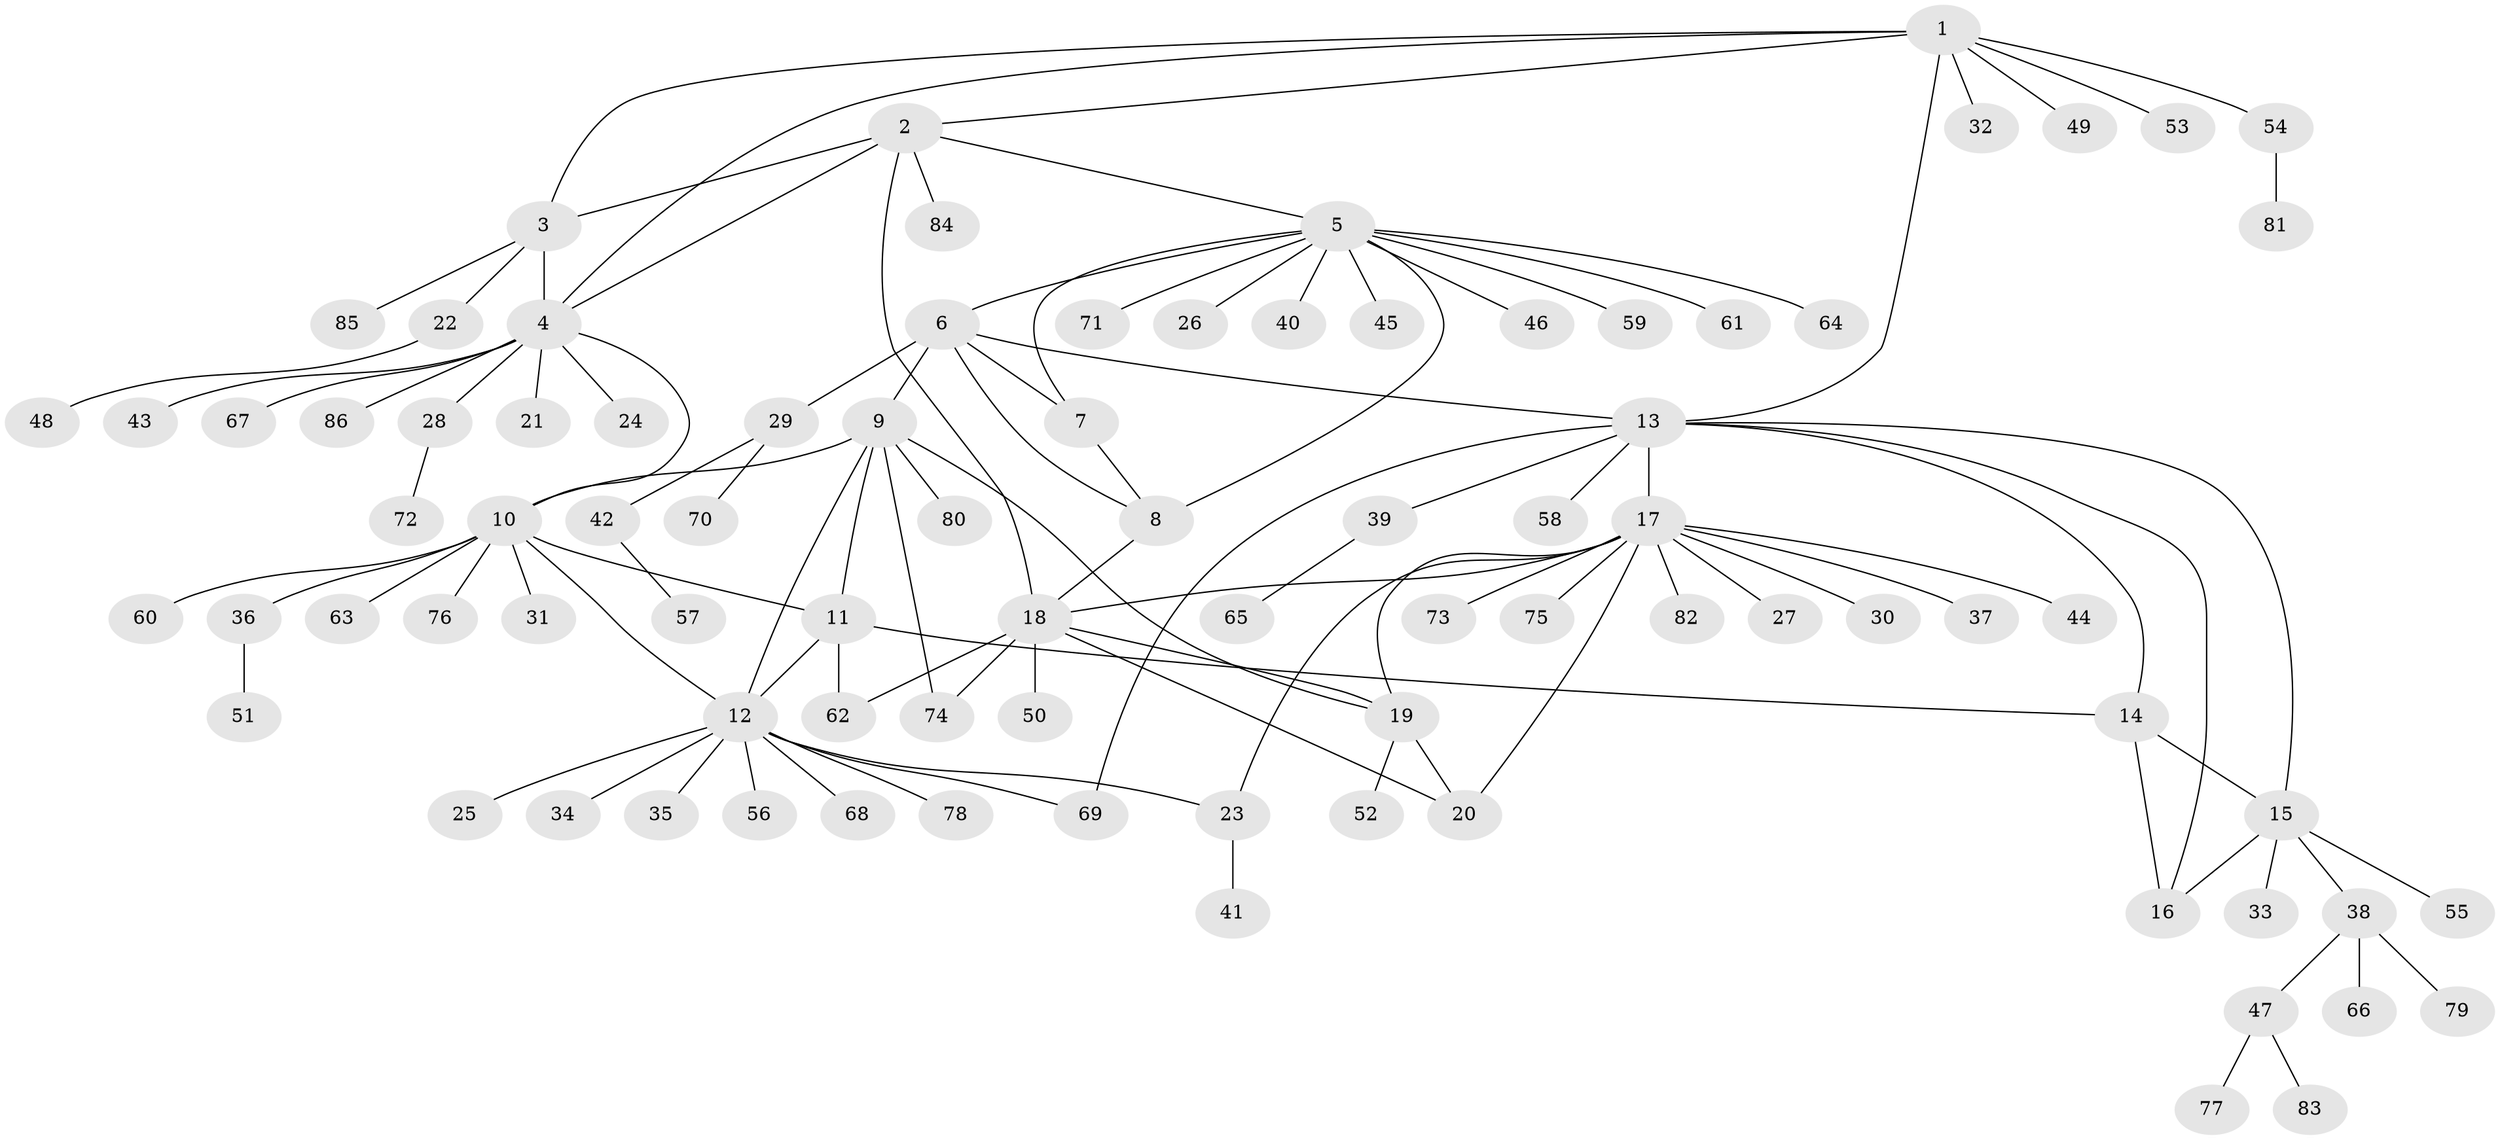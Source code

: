 // Generated by graph-tools (version 1.1) at 2025/37/03/09/25 02:37:10]
// undirected, 86 vertices, 110 edges
graph export_dot {
graph [start="1"]
  node [color=gray90,style=filled];
  1;
  2;
  3;
  4;
  5;
  6;
  7;
  8;
  9;
  10;
  11;
  12;
  13;
  14;
  15;
  16;
  17;
  18;
  19;
  20;
  21;
  22;
  23;
  24;
  25;
  26;
  27;
  28;
  29;
  30;
  31;
  32;
  33;
  34;
  35;
  36;
  37;
  38;
  39;
  40;
  41;
  42;
  43;
  44;
  45;
  46;
  47;
  48;
  49;
  50;
  51;
  52;
  53;
  54;
  55;
  56;
  57;
  58;
  59;
  60;
  61;
  62;
  63;
  64;
  65;
  66;
  67;
  68;
  69;
  70;
  71;
  72;
  73;
  74;
  75;
  76;
  77;
  78;
  79;
  80;
  81;
  82;
  83;
  84;
  85;
  86;
  1 -- 2;
  1 -- 3;
  1 -- 4;
  1 -- 13;
  1 -- 32;
  1 -- 49;
  1 -- 53;
  1 -- 54;
  2 -- 3;
  2 -- 4;
  2 -- 5;
  2 -- 18;
  2 -- 84;
  3 -- 4;
  3 -- 22;
  3 -- 85;
  4 -- 10;
  4 -- 21;
  4 -- 24;
  4 -- 28;
  4 -- 43;
  4 -- 67;
  4 -- 86;
  5 -- 6;
  5 -- 7;
  5 -- 8;
  5 -- 26;
  5 -- 40;
  5 -- 45;
  5 -- 46;
  5 -- 59;
  5 -- 61;
  5 -- 64;
  5 -- 71;
  6 -- 7;
  6 -- 8;
  6 -- 9;
  6 -- 13;
  6 -- 29;
  7 -- 8;
  8 -- 18;
  9 -- 10;
  9 -- 11;
  9 -- 12;
  9 -- 19;
  9 -- 74;
  9 -- 80;
  10 -- 11;
  10 -- 12;
  10 -- 31;
  10 -- 36;
  10 -- 60;
  10 -- 63;
  10 -- 76;
  11 -- 12;
  11 -- 14;
  11 -- 62;
  12 -- 23;
  12 -- 25;
  12 -- 34;
  12 -- 35;
  12 -- 56;
  12 -- 68;
  12 -- 69;
  12 -- 78;
  13 -- 14;
  13 -- 15;
  13 -- 16;
  13 -- 17;
  13 -- 39;
  13 -- 58;
  13 -- 69;
  14 -- 15;
  14 -- 16;
  15 -- 16;
  15 -- 33;
  15 -- 38;
  15 -- 55;
  17 -- 18;
  17 -- 19;
  17 -- 20;
  17 -- 23;
  17 -- 27;
  17 -- 30;
  17 -- 37;
  17 -- 44;
  17 -- 73;
  17 -- 75;
  17 -- 82;
  18 -- 19;
  18 -- 20;
  18 -- 50;
  18 -- 62;
  18 -- 74;
  19 -- 20;
  19 -- 52;
  22 -- 48;
  23 -- 41;
  28 -- 72;
  29 -- 42;
  29 -- 70;
  36 -- 51;
  38 -- 47;
  38 -- 66;
  38 -- 79;
  39 -- 65;
  42 -- 57;
  47 -- 77;
  47 -- 83;
  54 -- 81;
}

